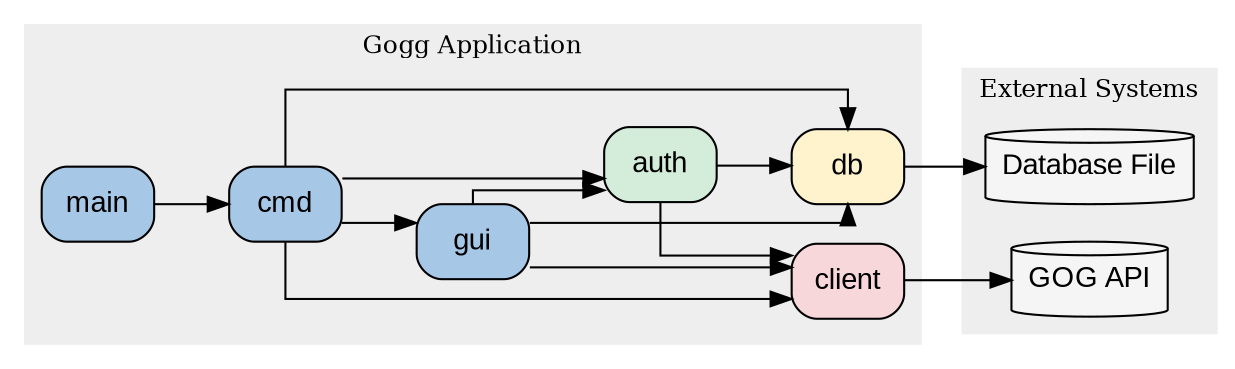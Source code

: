 digraph package_dependency_graph {
    rankdir=LR;
    splines=ortho;
    node [shape=box, style="rounded,filled", fontname="Arial"];

    subgraph cluster_app {
    label="Gogg Application";
    style=filled;
    color="#eeeeee";
    fontsize=12;

    // UI/Driver Layer
        main [fillcolor="#a7c7e7"]; // light blue
        cmd [fillcolor="#a7c7e7"];
    gui [fillcolor="#a7c7e7"];

    // Service Layer
        auth [fillcolor="#d4edda"]; // light green

    // Adapter Layer
        client [fillcolor="#f8d7da"]; // light pink
        db [fillcolor="#fff3cd"]; // light yellow
    }

    subgraph cluster_external {
    label="External Systems";
    style=filled;
    color="#eeeeee";
    fontsize=12;
    gog_api [label="GOG API", shape=cylinder, fillcolor=whitesmoke];
    db_file [label="Database File", shape=cylinder, fillcolor=whitesmoke];
    }

    // -- Dependencies --

    // UI Layer
    main -> cmd;
    cmd -> {gui; auth; client; db;}
    gui -> {auth; client; db;}

    // Service Layer
    auth -> client;
    auth -> db;

    // Adapters to External
    client -> gog_api;
    db -> db_file;
}
